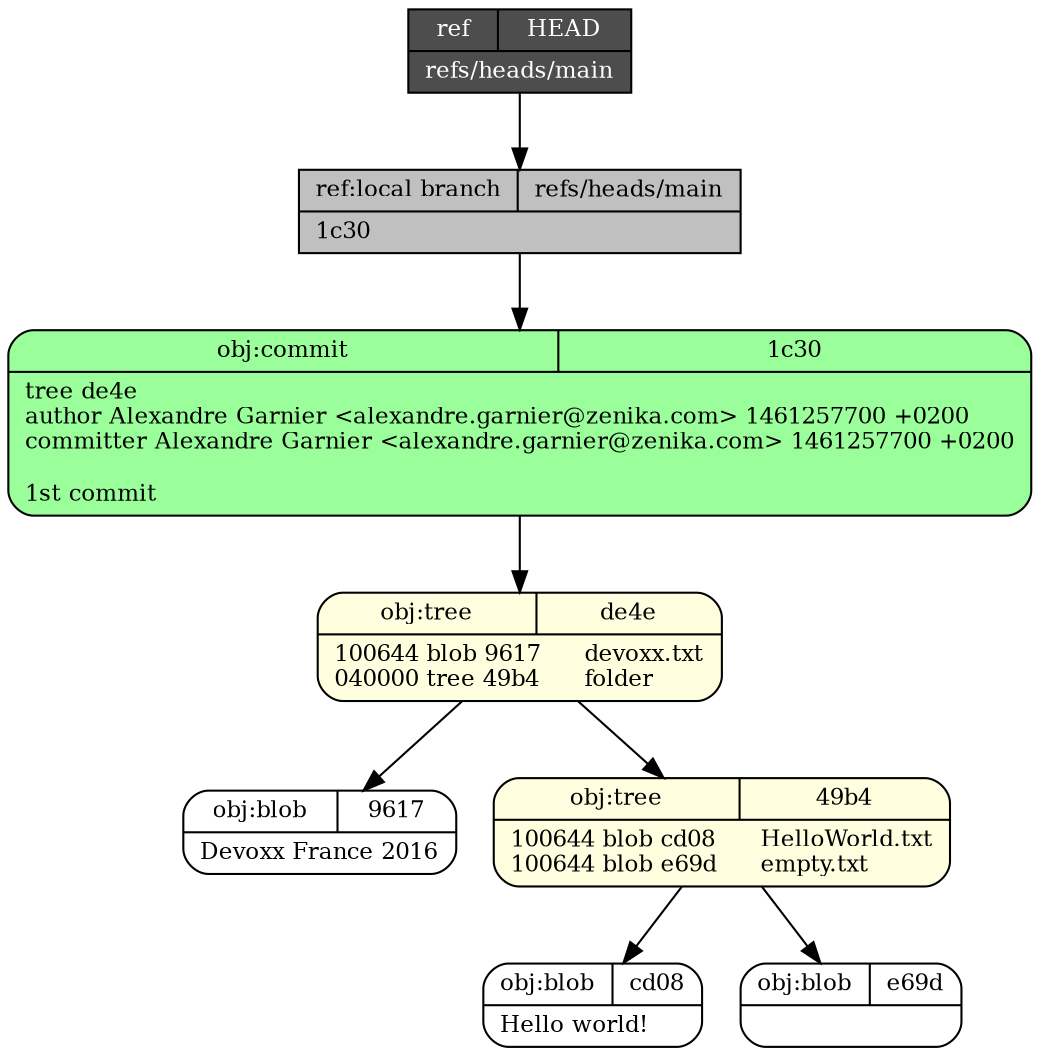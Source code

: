 digraph structs {
  node [shape=record,fontsize=11];
  rankdir="TB";
  _1c30 [fillcolor="palegreen1", style="filled,rounded", label="{{obj:commit|1c30}|tree\ de4e\lauthor\ Alexandre\ Garnier\ \<alexandre\.garnier\@zenika\.com\>\ 1461257700\ \+0200\lcommitter\ Alexandre\ Garnier\ \<alexandre\.garnier\@zenika\.com\>\ 1461257700\ \+0200\l\l1st\ commit\l}"]
  _1c30 -> _de4e
  _de4e [fillcolor="lightyellow", style="filled,rounded", label="{{obj:tree|de4e}|100644\ blob\ 9617\	devoxx\.txt\l040000\ tree\ 49b4\	folder\l}"]
  _de4e -> _9617
  _de4e -> _49b4
  _cd08 [fillcolor="white", style="filled,rounded", label="{{obj:blob|cd08}|Hello\ world\!\l}"]
  _e69d [fillcolor="white", style="filled,rounded", label="{{obj:blob|e69d}|}"]
  _49b4 [fillcolor="lightyellow", style="filled,rounded", label="{{obj:tree|49b4}|100644\ blob\ cd08\	HelloWorld\.txt\l100644\ blob\ e69d\	empty\.txt\l}"]
  _49b4 -> _cd08
  _49b4 -> _e69d
  _9617 [fillcolor="white", style="filled,rounded", label="{{obj:blob|9617}|Devoxx\ France\ 2016\l}"]
  _refs___heads___main [style=filled, fillcolor=gray,  label="{{ref:local branch|refs\/heads\/main}|1c30\l}"]
  _refs___heads___main -> _1c30
  _HEAD [style=filled, fillcolor=gray30, fontcolor=white,  label="{{ref|HEAD}|refs\/heads\/main\l}"]
  _HEAD -> _refs___heads___main
}

